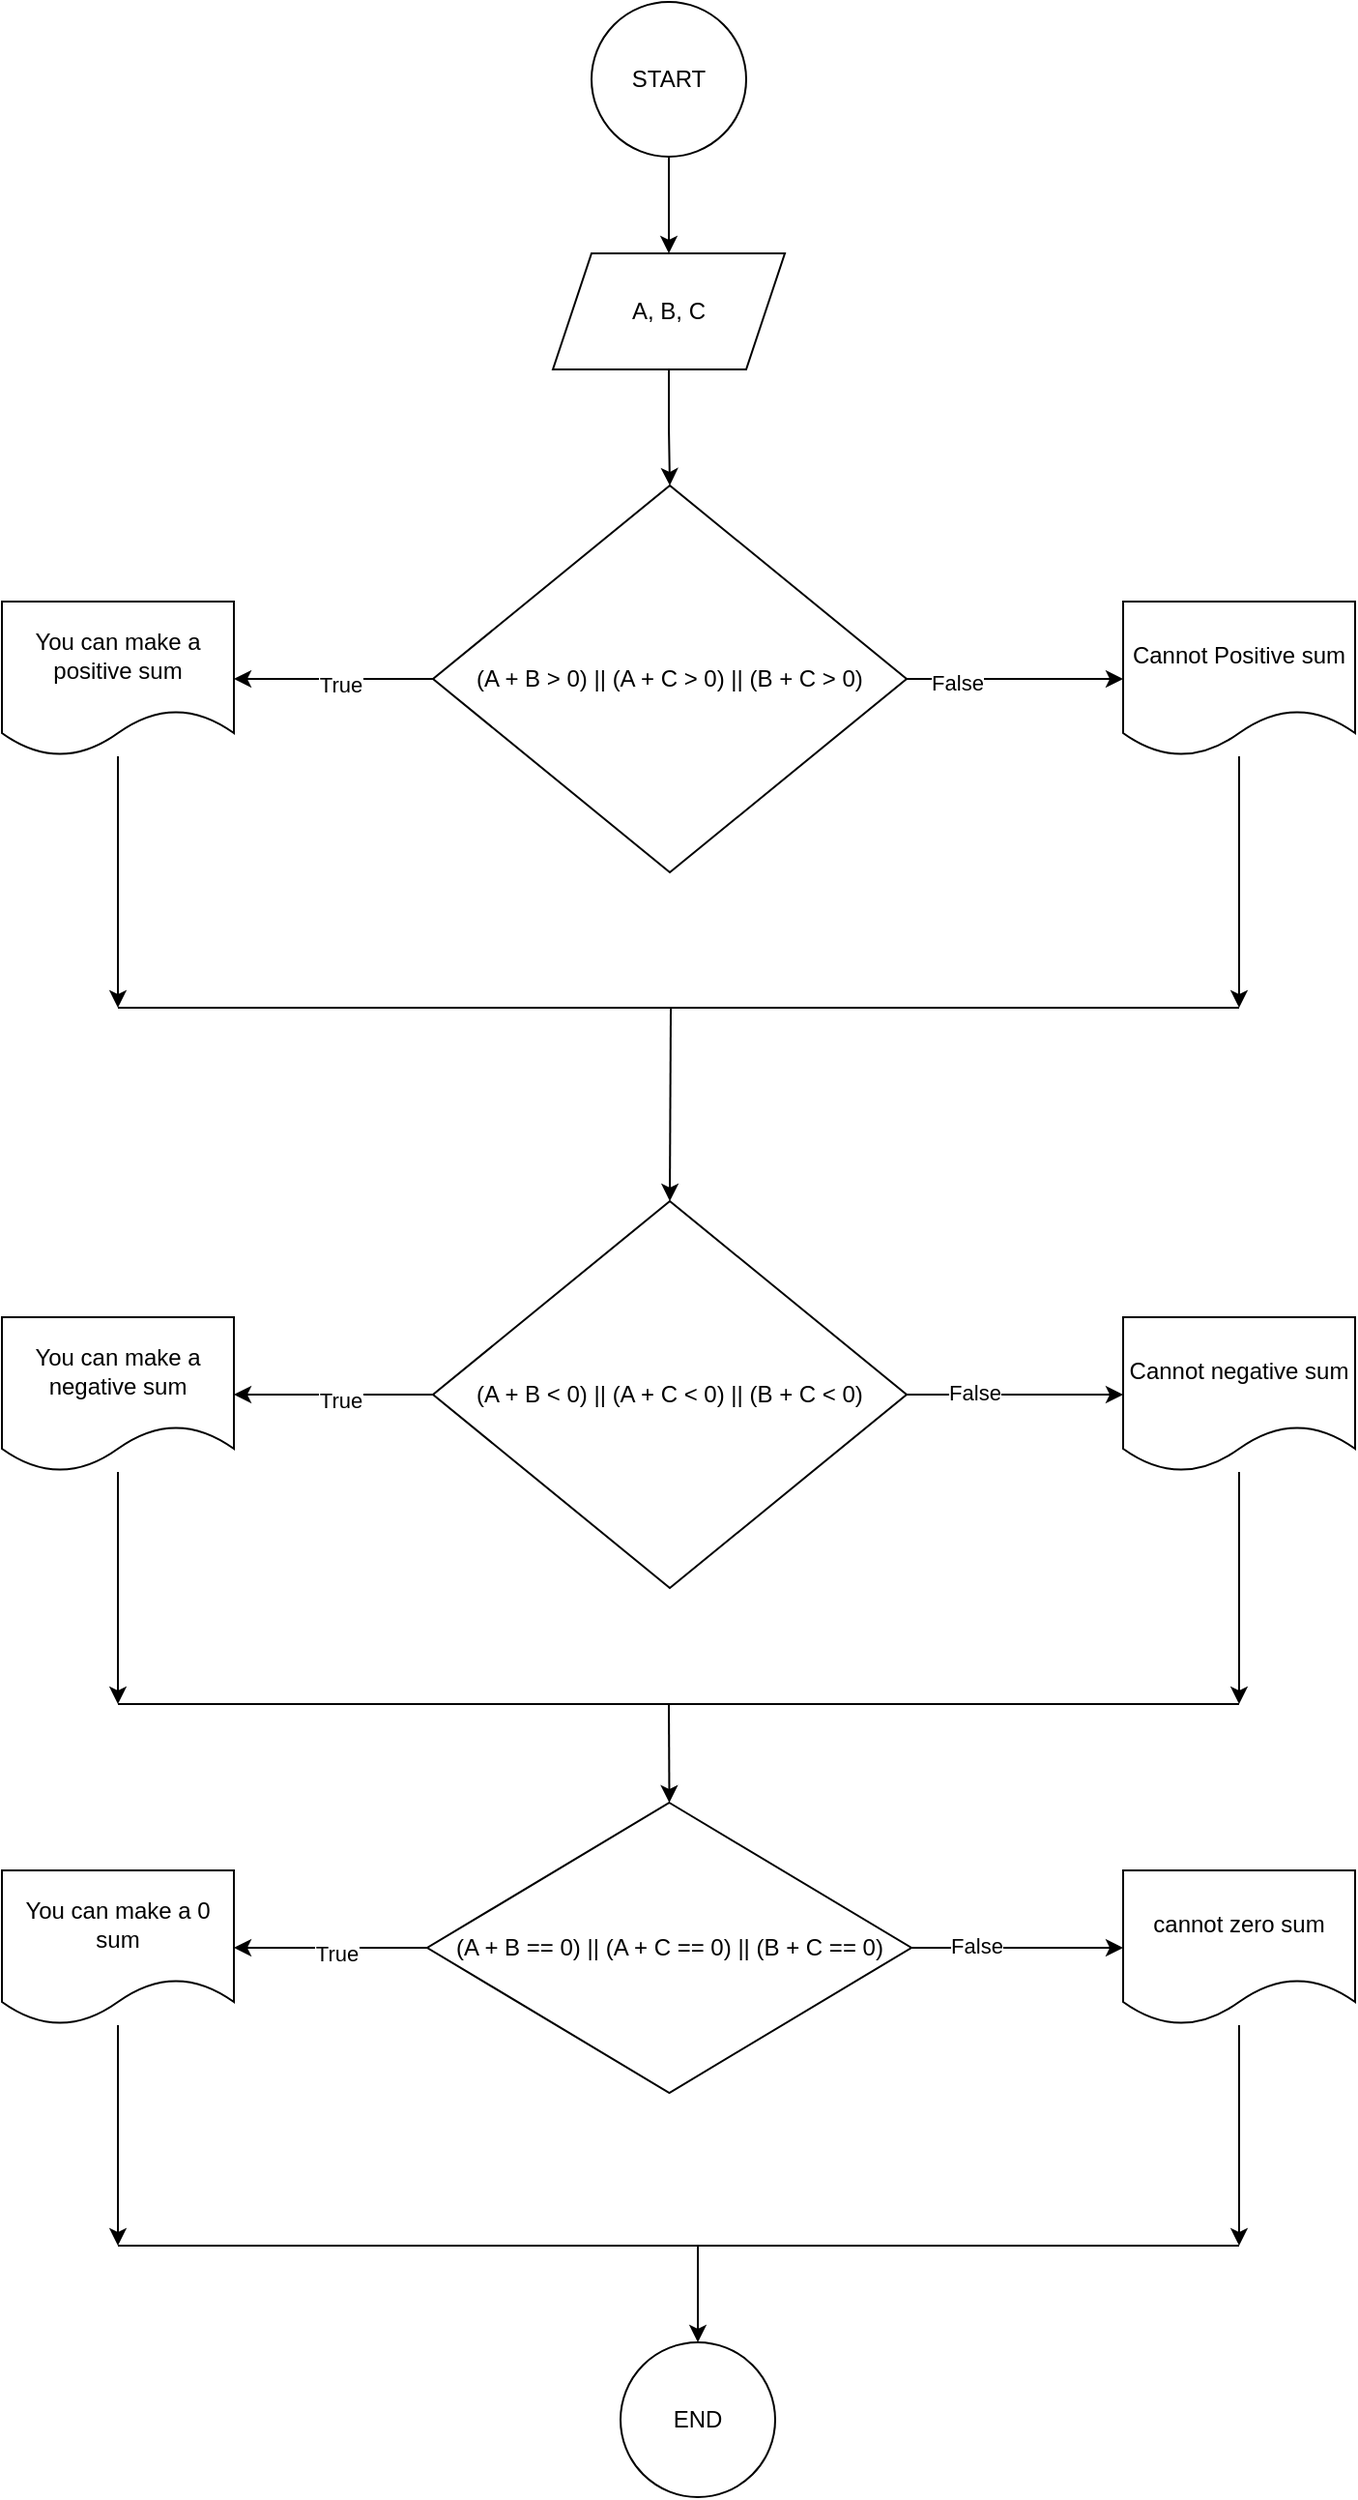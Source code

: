 <mxfile version="22.0.8" type="github">
  <diagram name="Page-1" id="dupmiteCSw0VlSraGn7n">
    <mxGraphModel dx="1312" dy="881" grid="1" gridSize="10" guides="1" tooltips="1" connect="1" arrows="1" fold="1" page="1" pageScale="1" pageWidth="850" pageHeight="1100" math="0" shadow="0">
      <root>
        <mxCell id="0" />
        <mxCell id="1" parent="0" />
        <mxCell id="8vLML9S93yB9wI66CGz1-3" style="edgeStyle=orthogonalEdgeStyle;rounded=0;orthogonalLoop=1;jettySize=auto;html=1;" parent="1" source="8vLML9S93yB9wI66CGz1-1" target="8vLML9S93yB9wI66CGz1-2" edge="1">
          <mxGeometry relative="1" as="geometry" />
        </mxCell>
        <mxCell id="8vLML9S93yB9wI66CGz1-1" value="START" style="ellipse;whiteSpace=wrap;html=1;aspect=fixed;" parent="1" vertex="1">
          <mxGeometry x="385" width="80" height="80" as="geometry" />
        </mxCell>
        <mxCell id="8vLML9S93yB9wI66CGz1-5" value="" style="edgeStyle=orthogonalEdgeStyle;rounded=0;orthogonalLoop=1;jettySize=auto;html=1;" parent="1" source="8vLML9S93yB9wI66CGz1-2" target="2UiPsvEgunHZx74SgMW9-3" edge="1">
          <mxGeometry relative="1" as="geometry">
            <mxPoint x="425" y="250" as="targetPoint" />
          </mxGeometry>
        </mxCell>
        <mxCell id="8vLML9S93yB9wI66CGz1-2" value="A, B, C" style="shape=parallelogram;perimeter=parallelogramPerimeter;whiteSpace=wrap;html=1;fixedSize=1;" parent="1" vertex="1">
          <mxGeometry x="365" y="130" width="120" height="60" as="geometry" />
        </mxCell>
        <mxCell id="2UiPsvEgunHZx74SgMW9-4" style="edgeStyle=orthogonalEdgeStyle;rounded=0;orthogonalLoop=1;jettySize=auto;html=1;" parent="1" source="2UiPsvEgunHZx74SgMW9-3" target="2UiPsvEgunHZx74SgMW9-5" edge="1">
          <mxGeometry relative="1" as="geometry">
            <mxPoint x="160" y="350" as="targetPoint" />
          </mxGeometry>
        </mxCell>
        <mxCell id="2UiPsvEgunHZx74SgMW9-6" value="True" style="edgeLabel;html=1;align=center;verticalAlign=middle;resizable=0;points=[];" parent="2UiPsvEgunHZx74SgMW9-4" vertex="1" connectable="0">
          <mxGeometry x="-0.06" y="3" relative="1" as="geometry">
            <mxPoint as="offset" />
          </mxGeometry>
        </mxCell>
        <mxCell id="2UiPsvEgunHZx74SgMW9-8" value="" style="edgeStyle=orthogonalEdgeStyle;rounded=0;orthogonalLoop=1;jettySize=auto;html=1;exitX=1;exitY=0.5;exitDx=0;exitDy=0;" parent="1" source="2UiPsvEgunHZx74SgMW9-3" target="1UahIKIq9Ut_yr-t-uE0-4" edge="1">
          <mxGeometry relative="1" as="geometry">
            <mxPoint x="730" y="350" as="targetPoint" />
          </mxGeometry>
        </mxCell>
        <mxCell id="2UiPsvEgunHZx74SgMW9-9" value="False" style="edgeLabel;html=1;align=center;verticalAlign=middle;resizable=0;points=[];" parent="2UiPsvEgunHZx74SgMW9-8" vertex="1" connectable="0">
          <mxGeometry x="-0.533" y="-2" relative="1" as="geometry">
            <mxPoint as="offset" />
          </mxGeometry>
        </mxCell>
        <mxCell id="2UiPsvEgunHZx74SgMW9-3" value="(A + B &amp;gt; 0) || (A + C &amp;gt; 0) || (B + C &amp;gt; 0)" style="rhombus;whiteSpace=wrap;html=1;" parent="1" vertex="1">
          <mxGeometry x="303" y="250" width="245" height="200" as="geometry" />
        </mxCell>
        <mxCell id="1UahIKIq9Ut_yr-t-uE0-15" style="edgeStyle=orthogonalEdgeStyle;rounded=0;orthogonalLoop=1;jettySize=auto;html=1;" edge="1" parent="1" source="2UiPsvEgunHZx74SgMW9-5">
          <mxGeometry relative="1" as="geometry">
            <mxPoint x="140" y="520" as="targetPoint" />
          </mxGeometry>
        </mxCell>
        <mxCell id="2UiPsvEgunHZx74SgMW9-5" value="You can make a positive sum" style="shape=document;whiteSpace=wrap;html=1;boundedLbl=1;" parent="1" vertex="1">
          <mxGeometry x="80" y="310" width="120" height="80" as="geometry" />
        </mxCell>
        <mxCell id="2UiPsvEgunHZx74SgMW9-7" value="(A + B &amp;lt; 0) || (A + C &amp;lt; 0) || (B + C &amp;lt; 0)" style="rhombus;whiteSpace=wrap;html=1;" parent="1" vertex="1">
          <mxGeometry x="303" y="620" width="245" height="200" as="geometry" />
        </mxCell>
        <mxCell id="2UiPsvEgunHZx74SgMW9-10" style="edgeStyle=orthogonalEdgeStyle;rounded=0;orthogonalLoop=1;jettySize=auto;html=1;exitX=0;exitY=0.5;exitDx=0;exitDy=0;" parent="1" source="2UiPsvEgunHZx74SgMW9-7" target="2UiPsvEgunHZx74SgMW9-12" edge="1">
          <mxGeometry relative="1" as="geometry">
            <mxPoint x="144" y="720" as="targetPoint" />
            <mxPoint x="287" y="720" as="sourcePoint" />
          </mxGeometry>
        </mxCell>
        <mxCell id="2UiPsvEgunHZx74SgMW9-11" value="True" style="edgeLabel;html=1;align=center;verticalAlign=middle;resizable=0;points=[];" parent="2UiPsvEgunHZx74SgMW9-10" vertex="1" connectable="0">
          <mxGeometry x="-0.06" y="3" relative="1" as="geometry">
            <mxPoint as="offset" />
          </mxGeometry>
        </mxCell>
        <mxCell id="1UahIKIq9Ut_yr-t-uE0-7" style="edgeStyle=orthogonalEdgeStyle;rounded=0;orthogonalLoop=1;jettySize=auto;html=1;" edge="1" parent="1" source="2UiPsvEgunHZx74SgMW9-12">
          <mxGeometry relative="1" as="geometry">
            <mxPoint x="140" y="880" as="targetPoint" />
          </mxGeometry>
        </mxCell>
        <mxCell id="2UiPsvEgunHZx74SgMW9-12" value="You can make a negative sum" style="shape=document;whiteSpace=wrap;html=1;boundedLbl=1;" parent="1" vertex="1">
          <mxGeometry x="80" y="680" width="120" height="80" as="geometry" />
        </mxCell>
        <mxCell id="2UiPsvEgunHZx74SgMW9-19" style="edgeStyle=orthogonalEdgeStyle;rounded=0;orthogonalLoop=1;jettySize=auto;html=1;" parent="1" source="2UiPsvEgunHZx74SgMW9-13" target="2UiPsvEgunHZx74SgMW9-20" edge="1">
          <mxGeometry relative="1" as="geometry">
            <mxPoint x="430.5" y="1170" as="targetPoint" />
          </mxGeometry>
        </mxCell>
        <mxCell id="2UiPsvEgunHZx74SgMW9-21" value="False" style="edgeLabel;html=1;align=center;verticalAlign=middle;resizable=0;points=[];" parent="2UiPsvEgunHZx74SgMW9-19" vertex="1" connectable="0">
          <mxGeometry x="-0.387" y="1" relative="1" as="geometry">
            <mxPoint as="offset" />
          </mxGeometry>
        </mxCell>
        <mxCell id="2UiPsvEgunHZx74SgMW9-13" value="(A + B == 0) || (A + C == 0) || (B + C == 0)" style="rhombus;whiteSpace=wrap;html=1;" parent="1" vertex="1">
          <mxGeometry x="300" y="931" width="250.5" height="150" as="geometry" />
        </mxCell>
        <mxCell id="2UiPsvEgunHZx74SgMW9-16" style="edgeStyle=orthogonalEdgeStyle;rounded=0;orthogonalLoop=1;jettySize=auto;html=1;exitX=0;exitY=0.5;exitDx=0;exitDy=0;" parent="1" source="2UiPsvEgunHZx74SgMW9-13" target="2UiPsvEgunHZx74SgMW9-18" edge="1">
          <mxGeometry relative="1" as="geometry">
            <mxPoint x="114" y="1006" as="targetPoint" />
            <mxPoint x="278" y="1006" as="sourcePoint" />
          </mxGeometry>
        </mxCell>
        <mxCell id="2UiPsvEgunHZx74SgMW9-17" value="True" style="edgeLabel;html=1;align=center;verticalAlign=middle;resizable=0;points=[];" parent="2UiPsvEgunHZx74SgMW9-16" vertex="1" connectable="0">
          <mxGeometry x="-0.06" y="3" relative="1" as="geometry">
            <mxPoint as="offset" />
          </mxGeometry>
        </mxCell>
        <mxCell id="1UahIKIq9Ut_yr-t-uE0-11" style="edgeStyle=orthogonalEdgeStyle;rounded=0;orthogonalLoop=1;jettySize=auto;html=1;" edge="1" parent="1" source="2UiPsvEgunHZx74SgMW9-18">
          <mxGeometry relative="1" as="geometry">
            <mxPoint x="140" y="1160" as="targetPoint" />
          </mxGeometry>
        </mxCell>
        <mxCell id="2UiPsvEgunHZx74SgMW9-18" value="You can make a 0 sum" style="shape=document;whiteSpace=wrap;html=1;boundedLbl=1;" parent="1" vertex="1">
          <mxGeometry x="80" y="966" width="120" height="80" as="geometry" />
        </mxCell>
        <mxCell id="1UahIKIq9Ut_yr-t-uE0-10" style="edgeStyle=orthogonalEdgeStyle;rounded=0;orthogonalLoop=1;jettySize=auto;html=1;" edge="1" parent="1" source="2UiPsvEgunHZx74SgMW9-20">
          <mxGeometry relative="1" as="geometry">
            <mxPoint x="720" y="1160" as="targetPoint" />
          </mxGeometry>
        </mxCell>
        <mxCell id="2UiPsvEgunHZx74SgMW9-20" value="cannot zero sum" style="shape=document;whiteSpace=wrap;html=1;boundedLbl=1;" parent="1" vertex="1">
          <mxGeometry x="660" y="966" width="120" height="80" as="geometry" />
        </mxCell>
        <mxCell id="2UiPsvEgunHZx74SgMW9-29" value="END" style="ellipse;whiteSpace=wrap;html=1;aspect=fixed;" parent="1" vertex="1">
          <mxGeometry x="400" y="1210" width="80" height="80" as="geometry" />
        </mxCell>
        <mxCell id="1UahIKIq9Ut_yr-t-uE0-1" style="edgeStyle=orthogonalEdgeStyle;rounded=0;orthogonalLoop=1;jettySize=auto;html=1;exitX=1;exitY=0.5;exitDx=0;exitDy=0;" edge="1" parent="1" target="1UahIKIq9Ut_yr-t-uE0-3" source="2UiPsvEgunHZx74SgMW9-7">
          <mxGeometry relative="1" as="geometry">
            <mxPoint x="472.5" y="874" as="targetPoint" />
            <mxPoint x="598" y="710" as="sourcePoint" />
          </mxGeometry>
        </mxCell>
        <mxCell id="1UahIKIq9Ut_yr-t-uE0-2" value="False" style="edgeLabel;html=1;align=center;verticalAlign=middle;resizable=0;points=[];" vertex="1" connectable="0" parent="1UahIKIq9Ut_yr-t-uE0-1">
          <mxGeometry x="-0.387" y="1" relative="1" as="geometry">
            <mxPoint as="offset" />
          </mxGeometry>
        </mxCell>
        <mxCell id="1UahIKIq9Ut_yr-t-uE0-9" style="edgeStyle=orthogonalEdgeStyle;rounded=0;orthogonalLoop=1;jettySize=auto;html=1;" edge="1" parent="1" source="1UahIKIq9Ut_yr-t-uE0-3">
          <mxGeometry relative="1" as="geometry">
            <mxPoint x="720" y="880" as="targetPoint" />
          </mxGeometry>
        </mxCell>
        <mxCell id="1UahIKIq9Ut_yr-t-uE0-3" value="Cannot negative sum" style="shape=document;whiteSpace=wrap;html=1;boundedLbl=1;" vertex="1" parent="1">
          <mxGeometry x="660" y="680" width="120" height="80" as="geometry" />
        </mxCell>
        <mxCell id="1UahIKIq9Ut_yr-t-uE0-16" style="edgeStyle=orthogonalEdgeStyle;rounded=0;orthogonalLoop=1;jettySize=auto;html=1;" edge="1" parent="1" source="1UahIKIq9Ut_yr-t-uE0-4">
          <mxGeometry relative="1" as="geometry">
            <mxPoint x="720" y="520" as="targetPoint" />
          </mxGeometry>
        </mxCell>
        <mxCell id="1UahIKIq9Ut_yr-t-uE0-4" value="Cannot Positive sum" style="shape=document;whiteSpace=wrap;html=1;boundedLbl=1;" vertex="1" parent="1">
          <mxGeometry x="660" y="310" width="120" height="80" as="geometry" />
        </mxCell>
        <mxCell id="1UahIKIq9Ut_yr-t-uE0-12" value="" style="endArrow=none;html=1;rounded=0;" edge="1" parent="1">
          <mxGeometry width="50" height="50" relative="1" as="geometry">
            <mxPoint x="140" y="1160" as="sourcePoint" />
            <mxPoint x="720" y="1160" as="targetPoint" />
          </mxGeometry>
        </mxCell>
        <mxCell id="1UahIKIq9Ut_yr-t-uE0-14" value="" style="endArrow=classic;html=1;rounded=0;entryX=0.5;entryY=0;entryDx=0;entryDy=0;" edge="1" parent="1" target="2UiPsvEgunHZx74SgMW9-29">
          <mxGeometry width="50" height="50" relative="1" as="geometry">
            <mxPoint x="440" y="1160" as="sourcePoint" />
            <mxPoint x="490" y="990" as="targetPoint" />
          </mxGeometry>
        </mxCell>
        <mxCell id="1UahIKIq9Ut_yr-t-uE0-17" value="" style="endArrow=none;html=1;rounded=0;" edge="1" parent="1">
          <mxGeometry width="50" height="50" relative="1" as="geometry">
            <mxPoint x="140" y="520" as="sourcePoint" />
            <mxPoint x="720" y="520" as="targetPoint" />
          </mxGeometry>
        </mxCell>
        <mxCell id="1UahIKIq9Ut_yr-t-uE0-18" value="" style="endArrow=classic;html=1;rounded=0;entryX=0.5;entryY=0;entryDx=0;entryDy=0;" edge="1" parent="1" target="2UiPsvEgunHZx74SgMW9-7">
          <mxGeometry width="50" height="50" relative="1" as="geometry">
            <mxPoint x="426" y="520" as="sourcePoint" />
            <mxPoint x="490" y="780" as="targetPoint" />
          </mxGeometry>
        </mxCell>
        <mxCell id="1UahIKIq9Ut_yr-t-uE0-19" value="" style="endArrow=none;html=1;rounded=0;" edge="1" parent="1">
          <mxGeometry width="50" height="50" relative="1" as="geometry">
            <mxPoint x="140" y="880" as="sourcePoint" />
            <mxPoint x="720" y="880" as="targetPoint" />
          </mxGeometry>
        </mxCell>
        <mxCell id="1UahIKIq9Ut_yr-t-uE0-20" value="" style="endArrow=classic;html=1;rounded=0;entryX=0.5;entryY=0;entryDx=0;entryDy=0;" edge="1" parent="1" target="2UiPsvEgunHZx74SgMW9-13">
          <mxGeometry width="50" height="50" relative="1" as="geometry">
            <mxPoint x="425" y="880" as="sourcePoint" />
            <mxPoint x="490" y="890" as="targetPoint" />
          </mxGeometry>
        </mxCell>
      </root>
    </mxGraphModel>
  </diagram>
</mxfile>
